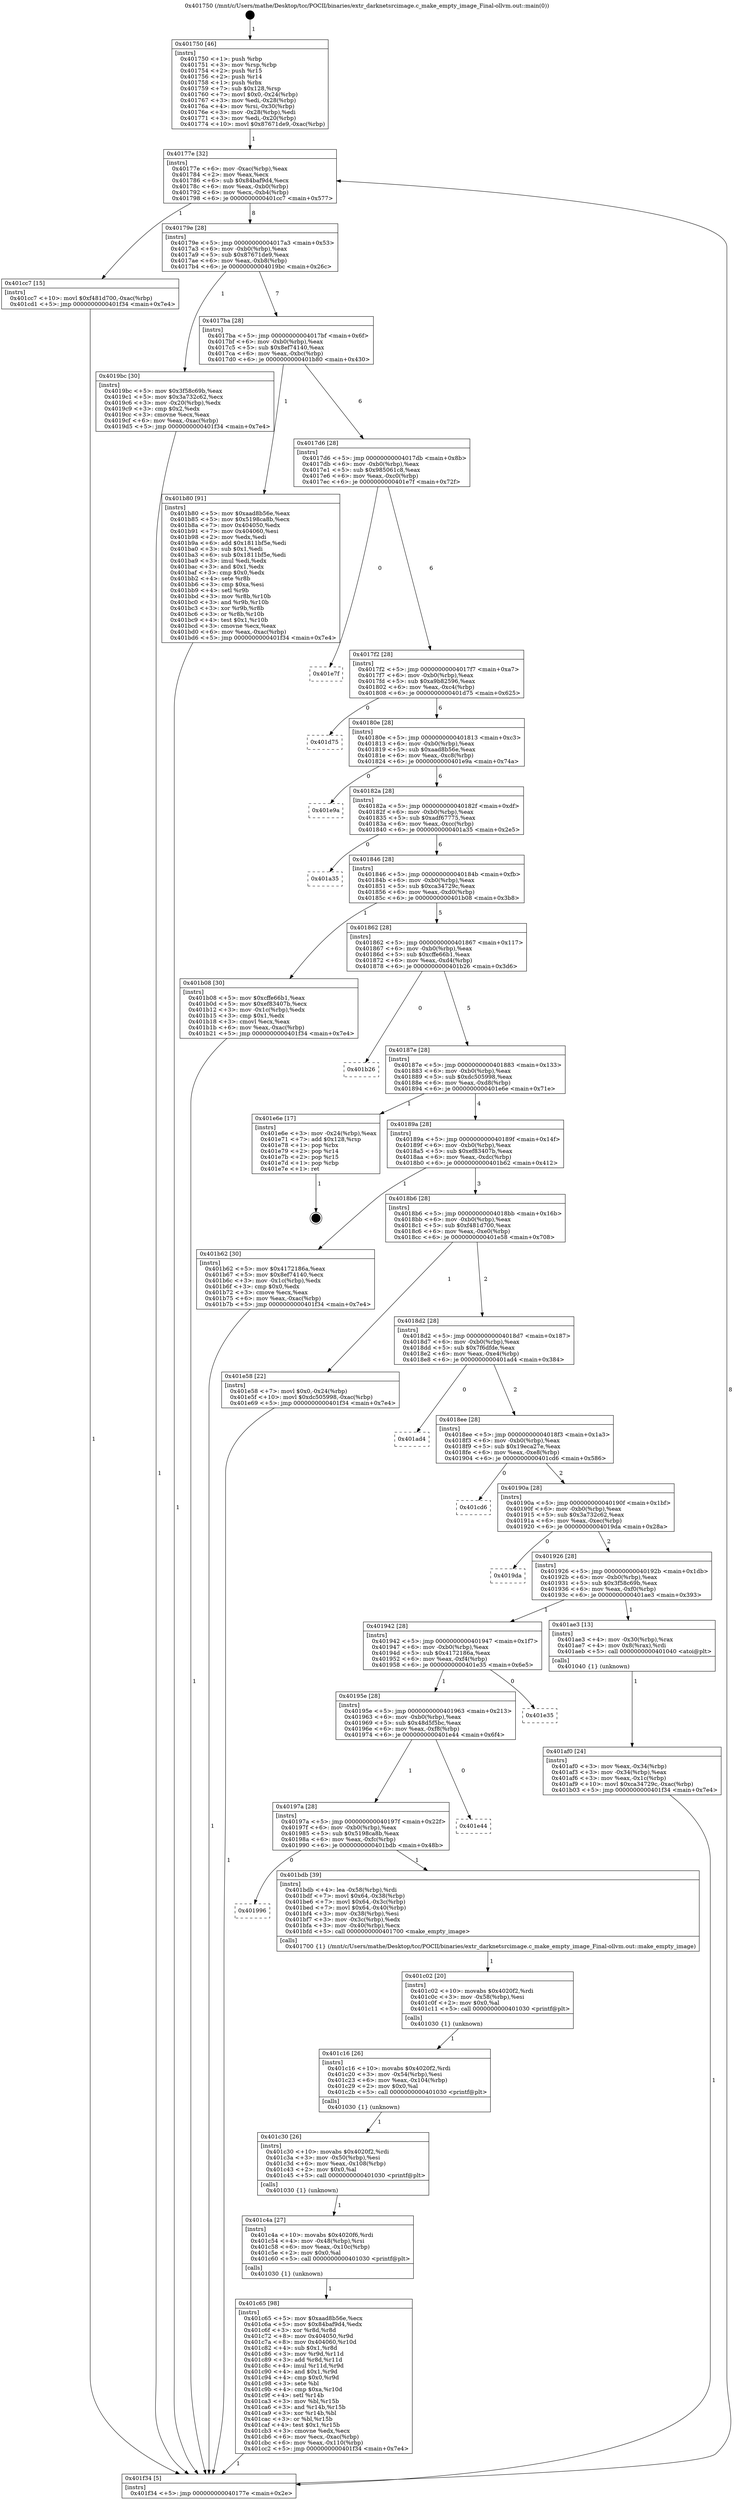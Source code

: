 digraph "0x401750" {
  label = "0x401750 (/mnt/c/Users/mathe/Desktop/tcc/POCII/binaries/extr_darknetsrcimage.c_make_empty_image_Final-ollvm.out::main(0))"
  labelloc = "t"
  node[shape=record]

  Entry [label="",width=0.3,height=0.3,shape=circle,fillcolor=black,style=filled]
  "0x40177e" [label="{
     0x40177e [32]\l
     | [instrs]\l
     &nbsp;&nbsp;0x40177e \<+6\>: mov -0xac(%rbp),%eax\l
     &nbsp;&nbsp;0x401784 \<+2\>: mov %eax,%ecx\l
     &nbsp;&nbsp;0x401786 \<+6\>: sub $0x84baf9d4,%ecx\l
     &nbsp;&nbsp;0x40178c \<+6\>: mov %eax,-0xb0(%rbp)\l
     &nbsp;&nbsp;0x401792 \<+6\>: mov %ecx,-0xb4(%rbp)\l
     &nbsp;&nbsp;0x401798 \<+6\>: je 0000000000401cc7 \<main+0x577\>\l
  }"]
  "0x401cc7" [label="{
     0x401cc7 [15]\l
     | [instrs]\l
     &nbsp;&nbsp;0x401cc7 \<+10\>: movl $0xf481d700,-0xac(%rbp)\l
     &nbsp;&nbsp;0x401cd1 \<+5\>: jmp 0000000000401f34 \<main+0x7e4\>\l
  }"]
  "0x40179e" [label="{
     0x40179e [28]\l
     | [instrs]\l
     &nbsp;&nbsp;0x40179e \<+5\>: jmp 00000000004017a3 \<main+0x53\>\l
     &nbsp;&nbsp;0x4017a3 \<+6\>: mov -0xb0(%rbp),%eax\l
     &nbsp;&nbsp;0x4017a9 \<+5\>: sub $0x87671de9,%eax\l
     &nbsp;&nbsp;0x4017ae \<+6\>: mov %eax,-0xb8(%rbp)\l
     &nbsp;&nbsp;0x4017b4 \<+6\>: je 00000000004019bc \<main+0x26c\>\l
  }"]
  Exit [label="",width=0.3,height=0.3,shape=circle,fillcolor=black,style=filled,peripheries=2]
  "0x4019bc" [label="{
     0x4019bc [30]\l
     | [instrs]\l
     &nbsp;&nbsp;0x4019bc \<+5\>: mov $0x3f58c69b,%eax\l
     &nbsp;&nbsp;0x4019c1 \<+5\>: mov $0x3a732c62,%ecx\l
     &nbsp;&nbsp;0x4019c6 \<+3\>: mov -0x20(%rbp),%edx\l
     &nbsp;&nbsp;0x4019c9 \<+3\>: cmp $0x2,%edx\l
     &nbsp;&nbsp;0x4019cc \<+3\>: cmovne %ecx,%eax\l
     &nbsp;&nbsp;0x4019cf \<+6\>: mov %eax,-0xac(%rbp)\l
     &nbsp;&nbsp;0x4019d5 \<+5\>: jmp 0000000000401f34 \<main+0x7e4\>\l
  }"]
  "0x4017ba" [label="{
     0x4017ba [28]\l
     | [instrs]\l
     &nbsp;&nbsp;0x4017ba \<+5\>: jmp 00000000004017bf \<main+0x6f\>\l
     &nbsp;&nbsp;0x4017bf \<+6\>: mov -0xb0(%rbp),%eax\l
     &nbsp;&nbsp;0x4017c5 \<+5\>: sub $0x8ef74140,%eax\l
     &nbsp;&nbsp;0x4017ca \<+6\>: mov %eax,-0xbc(%rbp)\l
     &nbsp;&nbsp;0x4017d0 \<+6\>: je 0000000000401b80 \<main+0x430\>\l
  }"]
  "0x401f34" [label="{
     0x401f34 [5]\l
     | [instrs]\l
     &nbsp;&nbsp;0x401f34 \<+5\>: jmp 000000000040177e \<main+0x2e\>\l
  }"]
  "0x401750" [label="{
     0x401750 [46]\l
     | [instrs]\l
     &nbsp;&nbsp;0x401750 \<+1\>: push %rbp\l
     &nbsp;&nbsp;0x401751 \<+3\>: mov %rsp,%rbp\l
     &nbsp;&nbsp;0x401754 \<+2\>: push %r15\l
     &nbsp;&nbsp;0x401756 \<+2\>: push %r14\l
     &nbsp;&nbsp;0x401758 \<+1\>: push %rbx\l
     &nbsp;&nbsp;0x401759 \<+7\>: sub $0x128,%rsp\l
     &nbsp;&nbsp;0x401760 \<+7\>: movl $0x0,-0x24(%rbp)\l
     &nbsp;&nbsp;0x401767 \<+3\>: mov %edi,-0x28(%rbp)\l
     &nbsp;&nbsp;0x40176a \<+4\>: mov %rsi,-0x30(%rbp)\l
     &nbsp;&nbsp;0x40176e \<+3\>: mov -0x28(%rbp),%edi\l
     &nbsp;&nbsp;0x401771 \<+3\>: mov %edi,-0x20(%rbp)\l
     &nbsp;&nbsp;0x401774 \<+10\>: movl $0x87671de9,-0xac(%rbp)\l
  }"]
  "0x401c65" [label="{
     0x401c65 [98]\l
     | [instrs]\l
     &nbsp;&nbsp;0x401c65 \<+5\>: mov $0xaad8b56e,%ecx\l
     &nbsp;&nbsp;0x401c6a \<+5\>: mov $0x84baf9d4,%edx\l
     &nbsp;&nbsp;0x401c6f \<+3\>: xor %r8d,%r8d\l
     &nbsp;&nbsp;0x401c72 \<+8\>: mov 0x404050,%r9d\l
     &nbsp;&nbsp;0x401c7a \<+8\>: mov 0x404060,%r10d\l
     &nbsp;&nbsp;0x401c82 \<+4\>: sub $0x1,%r8d\l
     &nbsp;&nbsp;0x401c86 \<+3\>: mov %r9d,%r11d\l
     &nbsp;&nbsp;0x401c89 \<+3\>: add %r8d,%r11d\l
     &nbsp;&nbsp;0x401c8c \<+4\>: imul %r11d,%r9d\l
     &nbsp;&nbsp;0x401c90 \<+4\>: and $0x1,%r9d\l
     &nbsp;&nbsp;0x401c94 \<+4\>: cmp $0x0,%r9d\l
     &nbsp;&nbsp;0x401c98 \<+3\>: sete %bl\l
     &nbsp;&nbsp;0x401c9b \<+4\>: cmp $0xa,%r10d\l
     &nbsp;&nbsp;0x401c9f \<+4\>: setl %r14b\l
     &nbsp;&nbsp;0x401ca3 \<+3\>: mov %bl,%r15b\l
     &nbsp;&nbsp;0x401ca6 \<+3\>: and %r14b,%r15b\l
     &nbsp;&nbsp;0x401ca9 \<+3\>: xor %r14b,%bl\l
     &nbsp;&nbsp;0x401cac \<+3\>: or %bl,%r15b\l
     &nbsp;&nbsp;0x401caf \<+4\>: test $0x1,%r15b\l
     &nbsp;&nbsp;0x401cb3 \<+3\>: cmovne %edx,%ecx\l
     &nbsp;&nbsp;0x401cb6 \<+6\>: mov %ecx,-0xac(%rbp)\l
     &nbsp;&nbsp;0x401cbc \<+6\>: mov %eax,-0x110(%rbp)\l
     &nbsp;&nbsp;0x401cc2 \<+5\>: jmp 0000000000401f34 \<main+0x7e4\>\l
  }"]
  "0x401b80" [label="{
     0x401b80 [91]\l
     | [instrs]\l
     &nbsp;&nbsp;0x401b80 \<+5\>: mov $0xaad8b56e,%eax\l
     &nbsp;&nbsp;0x401b85 \<+5\>: mov $0x5198ca8b,%ecx\l
     &nbsp;&nbsp;0x401b8a \<+7\>: mov 0x404050,%edx\l
     &nbsp;&nbsp;0x401b91 \<+7\>: mov 0x404060,%esi\l
     &nbsp;&nbsp;0x401b98 \<+2\>: mov %edx,%edi\l
     &nbsp;&nbsp;0x401b9a \<+6\>: add $0x1811bf5e,%edi\l
     &nbsp;&nbsp;0x401ba0 \<+3\>: sub $0x1,%edi\l
     &nbsp;&nbsp;0x401ba3 \<+6\>: sub $0x1811bf5e,%edi\l
     &nbsp;&nbsp;0x401ba9 \<+3\>: imul %edi,%edx\l
     &nbsp;&nbsp;0x401bac \<+3\>: and $0x1,%edx\l
     &nbsp;&nbsp;0x401baf \<+3\>: cmp $0x0,%edx\l
     &nbsp;&nbsp;0x401bb2 \<+4\>: sete %r8b\l
     &nbsp;&nbsp;0x401bb6 \<+3\>: cmp $0xa,%esi\l
     &nbsp;&nbsp;0x401bb9 \<+4\>: setl %r9b\l
     &nbsp;&nbsp;0x401bbd \<+3\>: mov %r8b,%r10b\l
     &nbsp;&nbsp;0x401bc0 \<+3\>: and %r9b,%r10b\l
     &nbsp;&nbsp;0x401bc3 \<+3\>: xor %r9b,%r8b\l
     &nbsp;&nbsp;0x401bc6 \<+3\>: or %r8b,%r10b\l
     &nbsp;&nbsp;0x401bc9 \<+4\>: test $0x1,%r10b\l
     &nbsp;&nbsp;0x401bcd \<+3\>: cmovne %ecx,%eax\l
     &nbsp;&nbsp;0x401bd0 \<+6\>: mov %eax,-0xac(%rbp)\l
     &nbsp;&nbsp;0x401bd6 \<+5\>: jmp 0000000000401f34 \<main+0x7e4\>\l
  }"]
  "0x4017d6" [label="{
     0x4017d6 [28]\l
     | [instrs]\l
     &nbsp;&nbsp;0x4017d6 \<+5\>: jmp 00000000004017db \<main+0x8b\>\l
     &nbsp;&nbsp;0x4017db \<+6\>: mov -0xb0(%rbp),%eax\l
     &nbsp;&nbsp;0x4017e1 \<+5\>: sub $0x985061c8,%eax\l
     &nbsp;&nbsp;0x4017e6 \<+6\>: mov %eax,-0xc0(%rbp)\l
     &nbsp;&nbsp;0x4017ec \<+6\>: je 0000000000401e7f \<main+0x72f\>\l
  }"]
  "0x401c4a" [label="{
     0x401c4a [27]\l
     | [instrs]\l
     &nbsp;&nbsp;0x401c4a \<+10\>: movabs $0x4020f6,%rdi\l
     &nbsp;&nbsp;0x401c54 \<+4\>: mov -0x48(%rbp),%rsi\l
     &nbsp;&nbsp;0x401c58 \<+6\>: mov %eax,-0x10c(%rbp)\l
     &nbsp;&nbsp;0x401c5e \<+2\>: mov $0x0,%al\l
     &nbsp;&nbsp;0x401c60 \<+5\>: call 0000000000401030 \<printf@plt\>\l
     | [calls]\l
     &nbsp;&nbsp;0x401030 \{1\} (unknown)\l
  }"]
  "0x401e7f" [label="{
     0x401e7f\l
  }", style=dashed]
  "0x4017f2" [label="{
     0x4017f2 [28]\l
     | [instrs]\l
     &nbsp;&nbsp;0x4017f2 \<+5\>: jmp 00000000004017f7 \<main+0xa7\>\l
     &nbsp;&nbsp;0x4017f7 \<+6\>: mov -0xb0(%rbp),%eax\l
     &nbsp;&nbsp;0x4017fd \<+5\>: sub $0xa9b82596,%eax\l
     &nbsp;&nbsp;0x401802 \<+6\>: mov %eax,-0xc4(%rbp)\l
     &nbsp;&nbsp;0x401808 \<+6\>: je 0000000000401d75 \<main+0x625\>\l
  }"]
  "0x401c30" [label="{
     0x401c30 [26]\l
     | [instrs]\l
     &nbsp;&nbsp;0x401c30 \<+10\>: movabs $0x4020f2,%rdi\l
     &nbsp;&nbsp;0x401c3a \<+3\>: mov -0x50(%rbp),%esi\l
     &nbsp;&nbsp;0x401c3d \<+6\>: mov %eax,-0x108(%rbp)\l
     &nbsp;&nbsp;0x401c43 \<+2\>: mov $0x0,%al\l
     &nbsp;&nbsp;0x401c45 \<+5\>: call 0000000000401030 \<printf@plt\>\l
     | [calls]\l
     &nbsp;&nbsp;0x401030 \{1\} (unknown)\l
  }"]
  "0x401d75" [label="{
     0x401d75\l
  }", style=dashed]
  "0x40180e" [label="{
     0x40180e [28]\l
     | [instrs]\l
     &nbsp;&nbsp;0x40180e \<+5\>: jmp 0000000000401813 \<main+0xc3\>\l
     &nbsp;&nbsp;0x401813 \<+6\>: mov -0xb0(%rbp),%eax\l
     &nbsp;&nbsp;0x401819 \<+5\>: sub $0xaad8b56e,%eax\l
     &nbsp;&nbsp;0x40181e \<+6\>: mov %eax,-0xc8(%rbp)\l
     &nbsp;&nbsp;0x401824 \<+6\>: je 0000000000401e9a \<main+0x74a\>\l
  }"]
  "0x401c16" [label="{
     0x401c16 [26]\l
     | [instrs]\l
     &nbsp;&nbsp;0x401c16 \<+10\>: movabs $0x4020f2,%rdi\l
     &nbsp;&nbsp;0x401c20 \<+3\>: mov -0x54(%rbp),%esi\l
     &nbsp;&nbsp;0x401c23 \<+6\>: mov %eax,-0x104(%rbp)\l
     &nbsp;&nbsp;0x401c29 \<+2\>: mov $0x0,%al\l
     &nbsp;&nbsp;0x401c2b \<+5\>: call 0000000000401030 \<printf@plt\>\l
     | [calls]\l
     &nbsp;&nbsp;0x401030 \{1\} (unknown)\l
  }"]
  "0x401e9a" [label="{
     0x401e9a\l
  }", style=dashed]
  "0x40182a" [label="{
     0x40182a [28]\l
     | [instrs]\l
     &nbsp;&nbsp;0x40182a \<+5\>: jmp 000000000040182f \<main+0xdf\>\l
     &nbsp;&nbsp;0x40182f \<+6\>: mov -0xb0(%rbp),%eax\l
     &nbsp;&nbsp;0x401835 \<+5\>: sub $0xadf67775,%eax\l
     &nbsp;&nbsp;0x40183a \<+6\>: mov %eax,-0xcc(%rbp)\l
     &nbsp;&nbsp;0x401840 \<+6\>: je 0000000000401a35 \<main+0x2e5\>\l
  }"]
  "0x401c02" [label="{
     0x401c02 [20]\l
     | [instrs]\l
     &nbsp;&nbsp;0x401c02 \<+10\>: movabs $0x4020f2,%rdi\l
     &nbsp;&nbsp;0x401c0c \<+3\>: mov -0x58(%rbp),%esi\l
     &nbsp;&nbsp;0x401c0f \<+2\>: mov $0x0,%al\l
     &nbsp;&nbsp;0x401c11 \<+5\>: call 0000000000401030 \<printf@plt\>\l
     | [calls]\l
     &nbsp;&nbsp;0x401030 \{1\} (unknown)\l
  }"]
  "0x401a35" [label="{
     0x401a35\l
  }", style=dashed]
  "0x401846" [label="{
     0x401846 [28]\l
     | [instrs]\l
     &nbsp;&nbsp;0x401846 \<+5\>: jmp 000000000040184b \<main+0xfb\>\l
     &nbsp;&nbsp;0x40184b \<+6\>: mov -0xb0(%rbp),%eax\l
     &nbsp;&nbsp;0x401851 \<+5\>: sub $0xca34729c,%eax\l
     &nbsp;&nbsp;0x401856 \<+6\>: mov %eax,-0xd0(%rbp)\l
     &nbsp;&nbsp;0x40185c \<+6\>: je 0000000000401b08 \<main+0x3b8\>\l
  }"]
  "0x401996" [label="{
     0x401996\l
  }", style=dashed]
  "0x401b08" [label="{
     0x401b08 [30]\l
     | [instrs]\l
     &nbsp;&nbsp;0x401b08 \<+5\>: mov $0xcffe66b1,%eax\l
     &nbsp;&nbsp;0x401b0d \<+5\>: mov $0xef83407b,%ecx\l
     &nbsp;&nbsp;0x401b12 \<+3\>: mov -0x1c(%rbp),%edx\l
     &nbsp;&nbsp;0x401b15 \<+3\>: cmp $0x1,%edx\l
     &nbsp;&nbsp;0x401b18 \<+3\>: cmovl %ecx,%eax\l
     &nbsp;&nbsp;0x401b1b \<+6\>: mov %eax,-0xac(%rbp)\l
     &nbsp;&nbsp;0x401b21 \<+5\>: jmp 0000000000401f34 \<main+0x7e4\>\l
  }"]
  "0x401862" [label="{
     0x401862 [28]\l
     | [instrs]\l
     &nbsp;&nbsp;0x401862 \<+5\>: jmp 0000000000401867 \<main+0x117\>\l
     &nbsp;&nbsp;0x401867 \<+6\>: mov -0xb0(%rbp),%eax\l
     &nbsp;&nbsp;0x40186d \<+5\>: sub $0xcffe66b1,%eax\l
     &nbsp;&nbsp;0x401872 \<+6\>: mov %eax,-0xd4(%rbp)\l
     &nbsp;&nbsp;0x401878 \<+6\>: je 0000000000401b26 \<main+0x3d6\>\l
  }"]
  "0x401bdb" [label="{
     0x401bdb [39]\l
     | [instrs]\l
     &nbsp;&nbsp;0x401bdb \<+4\>: lea -0x58(%rbp),%rdi\l
     &nbsp;&nbsp;0x401bdf \<+7\>: movl $0x64,-0x38(%rbp)\l
     &nbsp;&nbsp;0x401be6 \<+7\>: movl $0x64,-0x3c(%rbp)\l
     &nbsp;&nbsp;0x401bed \<+7\>: movl $0x64,-0x40(%rbp)\l
     &nbsp;&nbsp;0x401bf4 \<+3\>: mov -0x38(%rbp),%esi\l
     &nbsp;&nbsp;0x401bf7 \<+3\>: mov -0x3c(%rbp),%edx\l
     &nbsp;&nbsp;0x401bfa \<+3\>: mov -0x40(%rbp),%ecx\l
     &nbsp;&nbsp;0x401bfd \<+5\>: call 0000000000401700 \<make_empty_image\>\l
     | [calls]\l
     &nbsp;&nbsp;0x401700 \{1\} (/mnt/c/Users/mathe/Desktop/tcc/POCII/binaries/extr_darknetsrcimage.c_make_empty_image_Final-ollvm.out::make_empty_image)\l
  }"]
  "0x401b26" [label="{
     0x401b26\l
  }", style=dashed]
  "0x40187e" [label="{
     0x40187e [28]\l
     | [instrs]\l
     &nbsp;&nbsp;0x40187e \<+5\>: jmp 0000000000401883 \<main+0x133\>\l
     &nbsp;&nbsp;0x401883 \<+6\>: mov -0xb0(%rbp),%eax\l
     &nbsp;&nbsp;0x401889 \<+5\>: sub $0xdc505998,%eax\l
     &nbsp;&nbsp;0x40188e \<+6\>: mov %eax,-0xd8(%rbp)\l
     &nbsp;&nbsp;0x401894 \<+6\>: je 0000000000401e6e \<main+0x71e\>\l
  }"]
  "0x40197a" [label="{
     0x40197a [28]\l
     | [instrs]\l
     &nbsp;&nbsp;0x40197a \<+5\>: jmp 000000000040197f \<main+0x22f\>\l
     &nbsp;&nbsp;0x40197f \<+6\>: mov -0xb0(%rbp),%eax\l
     &nbsp;&nbsp;0x401985 \<+5\>: sub $0x5198ca8b,%eax\l
     &nbsp;&nbsp;0x40198a \<+6\>: mov %eax,-0xfc(%rbp)\l
     &nbsp;&nbsp;0x401990 \<+6\>: je 0000000000401bdb \<main+0x48b\>\l
  }"]
  "0x401e6e" [label="{
     0x401e6e [17]\l
     | [instrs]\l
     &nbsp;&nbsp;0x401e6e \<+3\>: mov -0x24(%rbp),%eax\l
     &nbsp;&nbsp;0x401e71 \<+7\>: add $0x128,%rsp\l
     &nbsp;&nbsp;0x401e78 \<+1\>: pop %rbx\l
     &nbsp;&nbsp;0x401e79 \<+2\>: pop %r14\l
     &nbsp;&nbsp;0x401e7b \<+2\>: pop %r15\l
     &nbsp;&nbsp;0x401e7d \<+1\>: pop %rbp\l
     &nbsp;&nbsp;0x401e7e \<+1\>: ret\l
  }"]
  "0x40189a" [label="{
     0x40189a [28]\l
     | [instrs]\l
     &nbsp;&nbsp;0x40189a \<+5\>: jmp 000000000040189f \<main+0x14f\>\l
     &nbsp;&nbsp;0x40189f \<+6\>: mov -0xb0(%rbp),%eax\l
     &nbsp;&nbsp;0x4018a5 \<+5\>: sub $0xef83407b,%eax\l
     &nbsp;&nbsp;0x4018aa \<+6\>: mov %eax,-0xdc(%rbp)\l
     &nbsp;&nbsp;0x4018b0 \<+6\>: je 0000000000401b62 \<main+0x412\>\l
  }"]
  "0x401e44" [label="{
     0x401e44\l
  }", style=dashed]
  "0x401b62" [label="{
     0x401b62 [30]\l
     | [instrs]\l
     &nbsp;&nbsp;0x401b62 \<+5\>: mov $0x4172186a,%eax\l
     &nbsp;&nbsp;0x401b67 \<+5\>: mov $0x8ef74140,%ecx\l
     &nbsp;&nbsp;0x401b6c \<+3\>: mov -0x1c(%rbp),%edx\l
     &nbsp;&nbsp;0x401b6f \<+3\>: cmp $0x0,%edx\l
     &nbsp;&nbsp;0x401b72 \<+3\>: cmove %ecx,%eax\l
     &nbsp;&nbsp;0x401b75 \<+6\>: mov %eax,-0xac(%rbp)\l
     &nbsp;&nbsp;0x401b7b \<+5\>: jmp 0000000000401f34 \<main+0x7e4\>\l
  }"]
  "0x4018b6" [label="{
     0x4018b6 [28]\l
     | [instrs]\l
     &nbsp;&nbsp;0x4018b6 \<+5\>: jmp 00000000004018bb \<main+0x16b\>\l
     &nbsp;&nbsp;0x4018bb \<+6\>: mov -0xb0(%rbp),%eax\l
     &nbsp;&nbsp;0x4018c1 \<+5\>: sub $0xf481d700,%eax\l
     &nbsp;&nbsp;0x4018c6 \<+6\>: mov %eax,-0xe0(%rbp)\l
     &nbsp;&nbsp;0x4018cc \<+6\>: je 0000000000401e58 \<main+0x708\>\l
  }"]
  "0x40195e" [label="{
     0x40195e [28]\l
     | [instrs]\l
     &nbsp;&nbsp;0x40195e \<+5\>: jmp 0000000000401963 \<main+0x213\>\l
     &nbsp;&nbsp;0x401963 \<+6\>: mov -0xb0(%rbp),%eax\l
     &nbsp;&nbsp;0x401969 \<+5\>: sub $0x48d5f5bc,%eax\l
     &nbsp;&nbsp;0x40196e \<+6\>: mov %eax,-0xf8(%rbp)\l
     &nbsp;&nbsp;0x401974 \<+6\>: je 0000000000401e44 \<main+0x6f4\>\l
  }"]
  "0x401e58" [label="{
     0x401e58 [22]\l
     | [instrs]\l
     &nbsp;&nbsp;0x401e58 \<+7\>: movl $0x0,-0x24(%rbp)\l
     &nbsp;&nbsp;0x401e5f \<+10\>: movl $0xdc505998,-0xac(%rbp)\l
     &nbsp;&nbsp;0x401e69 \<+5\>: jmp 0000000000401f34 \<main+0x7e4\>\l
  }"]
  "0x4018d2" [label="{
     0x4018d2 [28]\l
     | [instrs]\l
     &nbsp;&nbsp;0x4018d2 \<+5\>: jmp 00000000004018d7 \<main+0x187\>\l
     &nbsp;&nbsp;0x4018d7 \<+6\>: mov -0xb0(%rbp),%eax\l
     &nbsp;&nbsp;0x4018dd \<+5\>: sub $0x7f6dfde,%eax\l
     &nbsp;&nbsp;0x4018e2 \<+6\>: mov %eax,-0xe4(%rbp)\l
     &nbsp;&nbsp;0x4018e8 \<+6\>: je 0000000000401ad4 \<main+0x384\>\l
  }"]
  "0x401e35" [label="{
     0x401e35\l
  }", style=dashed]
  "0x401ad4" [label="{
     0x401ad4\l
  }", style=dashed]
  "0x4018ee" [label="{
     0x4018ee [28]\l
     | [instrs]\l
     &nbsp;&nbsp;0x4018ee \<+5\>: jmp 00000000004018f3 \<main+0x1a3\>\l
     &nbsp;&nbsp;0x4018f3 \<+6\>: mov -0xb0(%rbp),%eax\l
     &nbsp;&nbsp;0x4018f9 \<+5\>: sub $0x19eca27e,%eax\l
     &nbsp;&nbsp;0x4018fe \<+6\>: mov %eax,-0xe8(%rbp)\l
     &nbsp;&nbsp;0x401904 \<+6\>: je 0000000000401cd6 \<main+0x586\>\l
  }"]
  "0x401af0" [label="{
     0x401af0 [24]\l
     | [instrs]\l
     &nbsp;&nbsp;0x401af0 \<+3\>: mov %eax,-0x34(%rbp)\l
     &nbsp;&nbsp;0x401af3 \<+3\>: mov -0x34(%rbp),%eax\l
     &nbsp;&nbsp;0x401af6 \<+3\>: mov %eax,-0x1c(%rbp)\l
     &nbsp;&nbsp;0x401af9 \<+10\>: movl $0xca34729c,-0xac(%rbp)\l
     &nbsp;&nbsp;0x401b03 \<+5\>: jmp 0000000000401f34 \<main+0x7e4\>\l
  }"]
  "0x401cd6" [label="{
     0x401cd6\l
  }", style=dashed]
  "0x40190a" [label="{
     0x40190a [28]\l
     | [instrs]\l
     &nbsp;&nbsp;0x40190a \<+5\>: jmp 000000000040190f \<main+0x1bf\>\l
     &nbsp;&nbsp;0x40190f \<+6\>: mov -0xb0(%rbp),%eax\l
     &nbsp;&nbsp;0x401915 \<+5\>: sub $0x3a732c62,%eax\l
     &nbsp;&nbsp;0x40191a \<+6\>: mov %eax,-0xec(%rbp)\l
     &nbsp;&nbsp;0x401920 \<+6\>: je 00000000004019da \<main+0x28a\>\l
  }"]
  "0x401942" [label="{
     0x401942 [28]\l
     | [instrs]\l
     &nbsp;&nbsp;0x401942 \<+5\>: jmp 0000000000401947 \<main+0x1f7\>\l
     &nbsp;&nbsp;0x401947 \<+6\>: mov -0xb0(%rbp),%eax\l
     &nbsp;&nbsp;0x40194d \<+5\>: sub $0x4172186a,%eax\l
     &nbsp;&nbsp;0x401952 \<+6\>: mov %eax,-0xf4(%rbp)\l
     &nbsp;&nbsp;0x401958 \<+6\>: je 0000000000401e35 \<main+0x6e5\>\l
  }"]
  "0x4019da" [label="{
     0x4019da\l
  }", style=dashed]
  "0x401926" [label="{
     0x401926 [28]\l
     | [instrs]\l
     &nbsp;&nbsp;0x401926 \<+5\>: jmp 000000000040192b \<main+0x1db\>\l
     &nbsp;&nbsp;0x40192b \<+6\>: mov -0xb0(%rbp),%eax\l
     &nbsp;&nbsp;0x401931 \<+5\>: sub $0x3f58c69b,%eax\l
     &nbsp;&nbsp;0x401936 \<+6\>: mov %eax,-0xf0(%rbp)\l
     &nbsp;&nbsp;0x40193c \<+6\>: je 0000000000401ae3 \<main+0x393\>\l
  }"]
  "0x401ae3" [label="{
     0x401ae3 [13]\l
     | [instrs]\l
     &nbsp;&nbsp;0x401ae3 \<+4\>: mov -0x30(%rbp),%rax\l
     &nbsp;&nbsp;0x401ae7 \<+4\>: mov 0x8(%rax),%rdi\l
     &nbsp;&nbsp;0x401aeb \<+5\>: call 0000000000401040 \<atoi@plt\>\l
     | [calls]\l
     &nbsp;&nbsp;0x401040 \{1\} (unknown)\l
  }"]
  Entry -> "0x401750" [label=" 1"]
  "0x40177e" -> "0x401cc7" [label=" 1"]
  "0x40177e" -> "0x40179e" [label=" 8"]
  "0x401e6e" -> Exit [label=" 1"]
  "0x40179e" -> "0x4019bc" [label=" 1"]
  "0x40179e" -> "0x4017ba" [label=" 7"]
  "0x4019bc" -> "0x401f34" [label=" 1"]
  "0x401750" -> "0x40177e" [label=" 1"]
  "0x401f34" -> "0x40177e" [label=" 8"]
  "0x401e58" -> "0x401f34" [label=" 1"]
  "0x4017ba" -> "0x401b80" [label=" 1"]
  "0x4017ba" -> "0x4017d6" [label=" 6"]
  "0x401cc7" -> "0x401f34" [label=" 1"]
  "0x4017d6" -> "0x401e7f" [label=" 0"]
  "0x4017d6" -> "0x4017f2" [label=" 6"]
  "0x401c65" -> "0x401f34" [label=" 1"]
  "0x4017f2" -> "0x401d75" [label=" 0"]
  "0x4017f2" -> "0x40180e" [label=" 6"]
  "0x401c4a" -> "0x401c65" [label=" 1"]
  "0x40180e" -> "0x401e9a" [label=" 0"]
  "0x40180e" -> "0x40182a" [label=" 6"]
  "0x401c30" -> "0x401c4a" [label=" 1"]
  "0x40182a" -> "0x401a35" [label=" 0"]
  "0x40182a" -> "0x401846" [label=" 6"]
  "0x401c16" -> "0x401c30" [label=" 1"]
  "0x401846" -> "0x401b08" [label=" 1"]
  "0x401846" -> "0x401862" [label=" 5"]
  "0x401c02" -> "0x401c16" [label=" 1"]
  "0x401862" -> "0x401b26" [label=" 0"]
  "0x401862" -> "0x40187e" [label=" 5"]
  "0x401bdb" -> "0x401c02" [label=" 1"]
  "0x40187e" -> "0x401e6e" [label=" 1"]
  "0x40187e" -> "0x40189a" [label=" 4"]
  "0x40197a" -> "0x401bdb" [label=" 1"]
  "0x40189a" -> "0x401b62" [label=" 1"]
  "0x40189a" -> "0x4018b6" [label=" 3"]
  "0x40197a" -> "0x401996" [label=" 0"]
  "0x4018b6" -> "0x401e58" [label=" 1"]
  "0x4018b6" -> "0x4018d2" [label=" 2"]
  "0x40195e" -> "0x401e44" [label=" 0"]
  "0x4018d2" -> "0x401ad4" [label=" 0"]
  "0x4018d2" -> "0x4018ee" [label=" 2"]
  "0x40195e" -> "0x40197a" [label=" 1"]
  "0x4018ee" -> "0x401cd6" [label=" 0"]
  "0x4018ee" -> "0x40190a" [label=" 2"]
  "0x401942" -> "0x401e35" [label=" 0"]
  "0x40190a" -> "0x4019da" [label=" 0"]
  "0x40190a" -> "0x401926" [label=" 2"]
  "0x401942" -> "0x40195e" [label=" 1"]
  "0x401926" -> "0x401ae3" [label=" 1"]
  "0x401926" -> "0x401942" [label=" 1"]
  "0x401ae3" -> "0x401af0" [label=" 1"]
  "0x401af0" -> "0x401f34" [label=" 1"]
  "0x401b08" -> "0x401f34" [label=" 1"]
  "0x401b62" -> "0x401f34" [label=" 1"]
  "0x401b80" -> "0x401f34" [label=" 1"]
}
